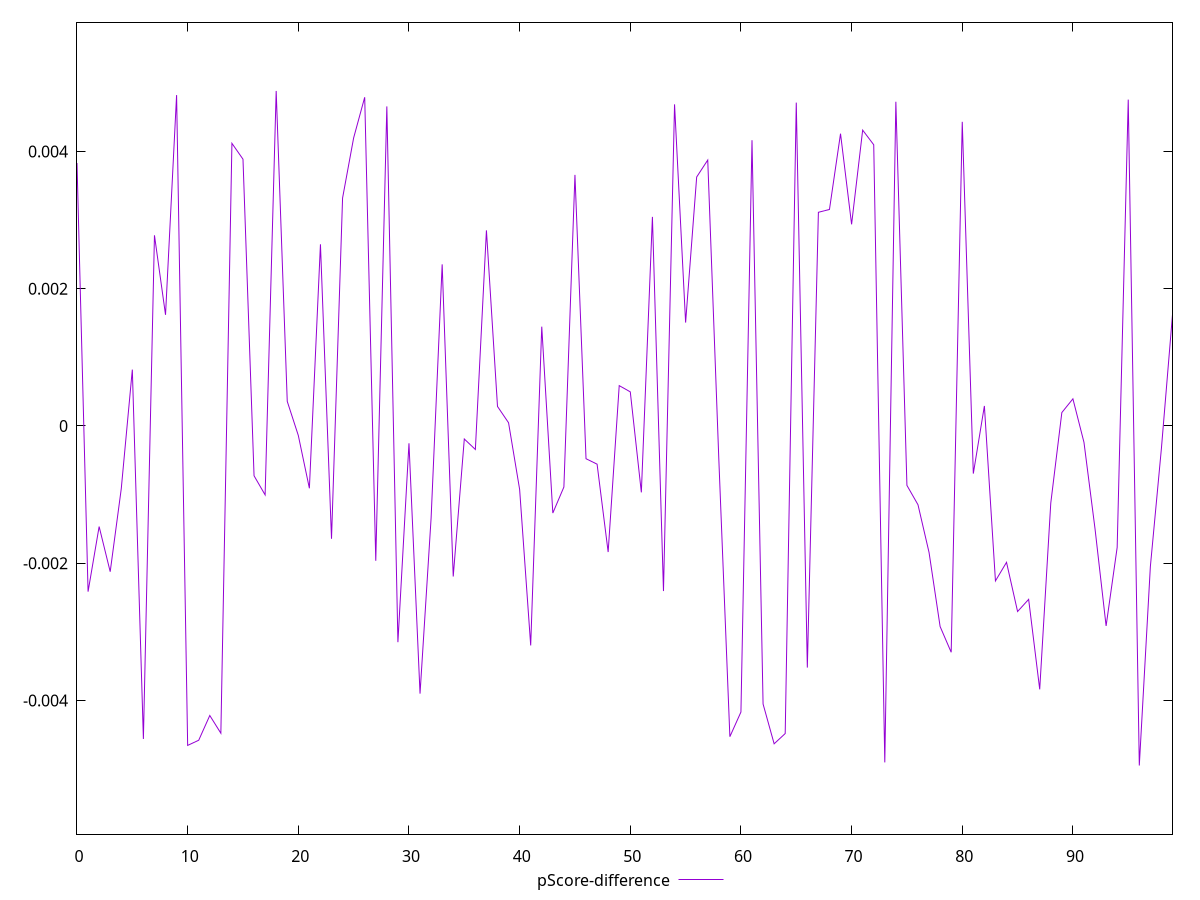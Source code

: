 reset

$pScoreDifference <<EOF
0 0.00383075097910901
1 -0.0024150051687249485
2 -0.0014667728909310007
3 -0.0021245734184535126
4 -0.0009154986632967654
5 0.0008203884191968491
6 -0.004561548736609078
7 0.002777138787229849
8 0.0016185909861921033
9 0.0048205554533804484
10 -0.004655501720790767
11 -0.004580170335620748
12 -0.0042196560746354805
13 -0.004478143572236748
14 0.0041173748640339625
15 0.003886187118953055
16 -0.0007267827949687389
17 -0.0010054294347561221
18 0.004881073709296357
19 0.000357518307873006
20 -0.00013929646034405163
21 -0.0009088994996853117
22 0.00264660416692708
23 -0.0016446544280706021
24 0.0033204650459293106
25 0.004196788297655907
26 0.004788708584268941
27 -0.001965593505366181
28 0.004655880789222078
29 -0.003151229993781479
30 -0.00025305775960715593
31 -0.0039016192048777487
32 -0.0013431682476796186
33 0.0023544190372251084
34 -0.002194321133332622
35 -0.00019077978134196538
36 -0.000343623208593824
37 0.0028493567507623663
38 0.00028345333924217897
39 0.00004570024103789372
40 -0.0009251641747286543
41 -0.003198869973532359
42 0.0014461855571858973
43 -0.0012698211242598845
44 -0.0008905232761708959
45 0.0036576580914250423
46 -0.0004782132089158342
47 -0.000557588967921685
48 -0.0018380328931797418
49 0.0005869230680268789
50 0.0004958280825675399
51 -0.0009685769705820579
52 0.0030455242289433304
53 -0.0024066275960220596
54 0.0046850392778088334
55 0.0015055007957319733
56 0.0036269228057299596
57 0.0038739572541546252
58 -0.0004804576863980392
59 -0.004528406783426364
60 -0.004169027792342961
61 0.004163087161719314
62 -0.004052214852991565
63 -0.004632261269857496
64 -0.004482531762857511
65 0.004710905321053782
66 -0.003522012992236756
67 0.00311256369882007
68 0.0031540622917063388
69 0.004258188236966554
70 0.0029373453520039616
71 0.004310129844981581
72 0.004096523437880251
73 -0.004902746476962427
74 0.004722966068343215
75 -0.0008665087290524731
76 -0.0011487500986471222
77 -0.0018442703096984703
78 -0.0029236050601030295
79 -0.003298328949864371
80 0.004430961156308921
81 -0.0006949293000251267
82 0.00029070936621644616
83 -0.0022585655975395635
84 -0.0019876958955086232
85 -0.002704686964177583
86 -0.002527134202102932
87 -0.003838624647085176
88 -0.0011247796758793172
89 0.00019465213253755387
90 0.00039446985879343366
91 -0.00023944330968461713
92 -0.0015008329541872367
93 -0.002914769219936275
94 -0.0017709491866079174
95 0.004754332248887105
96 -0.004948341659777977
97 -0.002049600748065261
98 -0.00032478652869105673
99 0.0016196933498019428
EOF

set key outside below
set xrange [0:99]
set yrange [-0.005948341659777977:0.0058810737092963574]
set trange [-0.005948341659777977:0.0058810737092963574]
set terminal svg size 640, 500 enhanced background rgb 'white'
set output "report_00017_2021-02-10T15-08-03.406Z/first-cpu-idle/samples/pages/pScore-difference/values.svg"

plot $pScoreDifference title "pScore-difference" with line

reset
